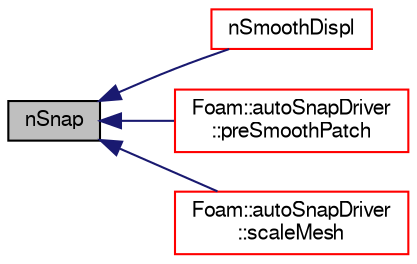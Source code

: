 digraph "nSnap"
{
  bgcolor="transparent";
  edge [fontname="FreeSans",fontsize="10",labelfontname="FreeSans",labelfontsize="10"];
  node [fontname="FreeSans",fontsize="10",shape=record];
  rankdir="LR";
  Node26 [label="nSnap",height=0.2,width=0.4,color="black", fillcolor="grey75", style="filled", fontcolor="black"];
  Node26 -> Node27 [dir="back",color="midnightblue",fontsize="10",style="solid",fontname="FreeSans"];
  Node27 [label="nSmoothDispl",height=0.2,width=0.4,color="red",URL="$a24642.html#a04aa1c2b581fcdbe85ae7c4f24d07814",tooltip="Number of mesh displacement smoothing iterations. "];
  Node26 -> Node33 [dir="back",color="midnightblue",fontsize="10",style="solid",fontname="FreeSans"];
  Node33 [label="Foam::autoSnapDriver\l::preSmoothPatch",height=0.2,width=0.4,color="red",URL="$a24622.html#a5328524e4037f1f8ecb542c16492d6b9",tooltip="Smooth the mesh (patch and internal) to increase visibility. "];
  Node26 -> Node37 [dir="back",color="midnightblue",fontsize="10",style="solid",fontname="FreeSans"];
  Node37 [label="Foam::autoSnapDriver\l::scaleMesh",height=0.2,width=0.4,color="red",URL="$a24622.html#a4b8f2c5757f4d8cd95f8e1830e44c179",tooltip="Do the hard work: move the mesh according to displacement,. "];
}
